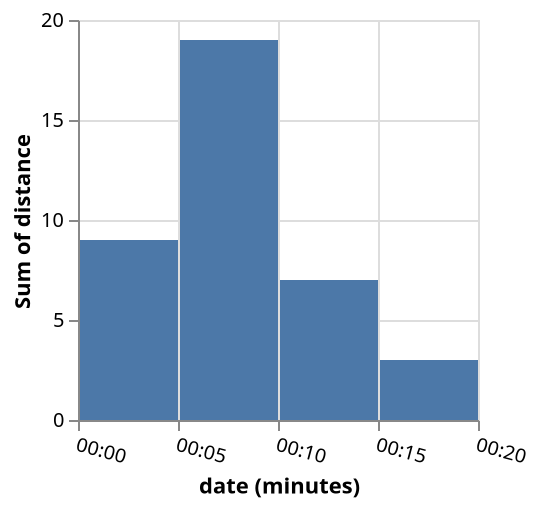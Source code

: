 {
  "$schema": "https://vega.github.io/schema/vega-lite/v4.json",
  "description": "Using a custom step for time unit.",
  "data": {
    "values": [
      {"date": "Sun, 01 Jan 2012 00:00:00", "distance": 1},
      {"date": "Sun, 01 Jan 2012 00:01:00", "distance": 1},
      {"date": "Sun, 01 Jan 2012 00:02:00", "distance": 2},
      {"date": "Sun, 01 Jan 2012 00:03:00", "distance": 1},
      {"date": "Sun, 01 Jan 2012 00:04:00", "distance": 4},
      {"date": "Sun, 01 Jan 2012 00:05:00", "distance": 2},
      {"date": "Sun, 01 Jan 2012 00:06:00", "distance": 5},
      {"date": "Sun, 01 Jan 2012 00:07:00", "distance": 2},
      {"date": "Sun, 01 Jan 2012 00:08:00", "distance": 6},
      {"date": "Sun, 01 Jan 2012 00:09:00", "distance": 4},
      {"date": "Sun, 01 Jan 2012 00:10:00", "distance": 1},
      {"date": "Sun, 01 Jan 2012 00:11:00", "distance": 1},
      {"date": "Sun, 01 Jan 2012 00:12:00", "distance": 3},
      {"date": "Sun, 01 Jan 2012 00:13:00", "distance": 0},
      {"date": "Sun, 01 Jan 2012 00:14:00", "distance": 2},
      {"date": "Sun, 01 Jan 2012 00:15:00", "distance": 3}
    ]
  },
  "mark": "bar",
  "encoding": {
    "x": {
      "field": "date",
      "type": "temporal",
      "timeUnit": {
        "unit": "minutes",
        "step": 5
      },
      "axis": {"labelAngle": 15}
    },
    "y": {"field": "distance", "type": "quantitative", "aggregate": "sum"}
  }
}
